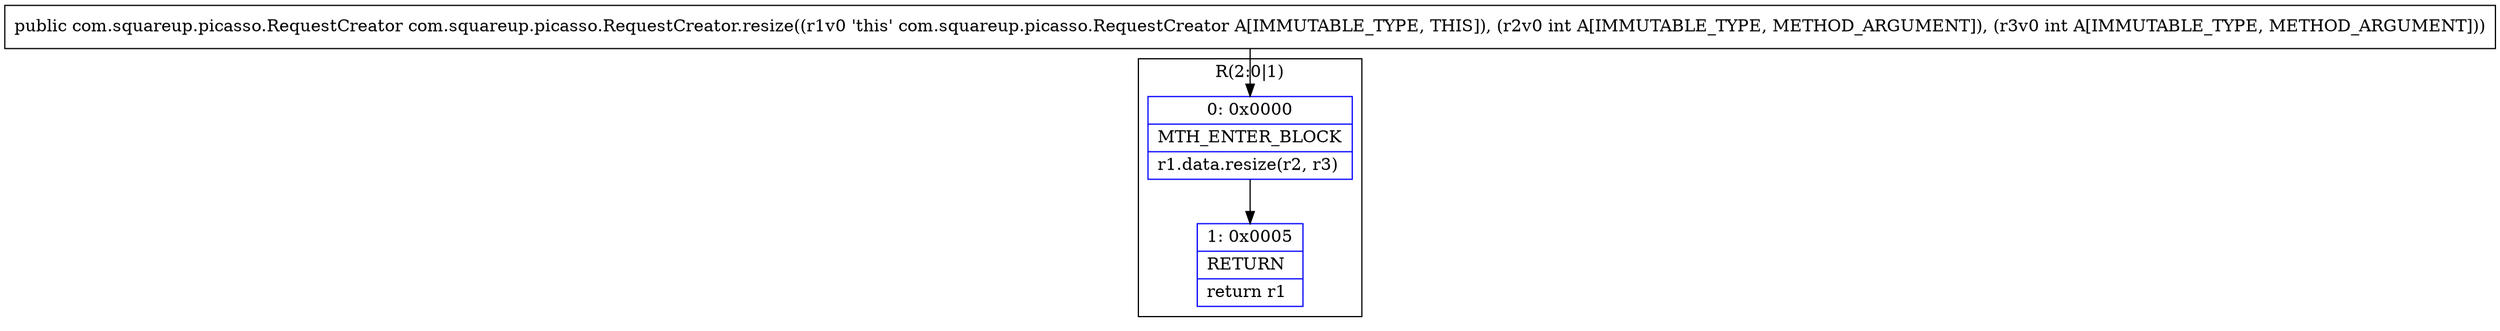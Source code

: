 digraph "CFG forcom.squareup.picasso.RequestCreator.resize(II)Lcom\/squareup\/picasso\/RequestCreator;" {
subgraph cluster_Region_636828607 {
label = "R(2:0|1)";
node [shape=record,color=blue];
Node_0 [shape=record,label="{0\:\ 0x0000|MTH_ENTER_BLOCK\l|r1.data.resize(r2, r3)\l}"];
Node_1 [shape=record,label="{1\:\ 0x0005|RETURN\l|return r1\l}"];
}
MethodNode[shape=record,label="{public com.squareup.picasso.RequestCreator com.squareup.picasso.RequestCreator.resize((r1v0 'this' com.squareup.picasso.RequestCreator A[IMMUTABLE_TYPE, THIS]), (r2v0 int A[IMMUTABLE_TYPE, METHOD_ARGUMENT]), (r3v0 int A[IMMUTABLE_TYPE, METHOD_ARGUMENT])) }"];
MethodNode -> Node_0;
Node_0 -> Node_1;
}

